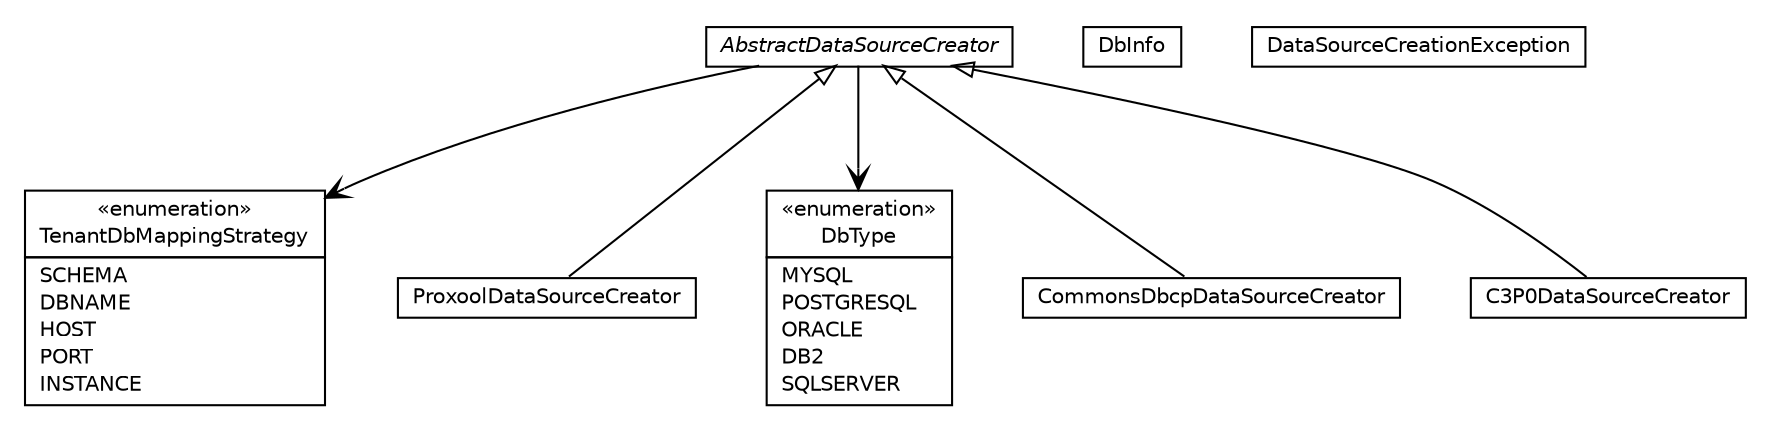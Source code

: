 #!/usr/local/bin/dot
#
# Class diagram 
# Generated by UMLGraph version R5_6_6-8-g8d7759 (http://www.umlgraph.org/)
#

digraph G {
	edge [fontname="Helvetica",fontsize=10,labelfontname="Helvetica",labelfontsize=10];
	node [fontname="Helvetica",fontsize=10,shape=plaintext];
	nodesep=0.25;
	ranksep=0.5;
	// org.dayatang.datasource4saas.dscreator.TenantDbMappingStrategy
	c14399 [label=<<table title="org.dayatang.datasource4saas.dscreator.TenantDbMappingStrategy" border="0" cellborder="1" cellspacing="0" cellpadding="2" port="p" href="./TenantDbMappingStrategy.html">
		<tr><td><table border="0" cellspacing="0" cellpadding="1">
<tr><td align="center" balign="center"> &#171;enumeration&#187; </td></tr>
<tr><td align="center" balign="center"> TenantDbMappingStrategy </td></tr>
		</table></td></tr>
		<tr><td><table border="0" cellspacing="0" cellpadding="1">
<tr><td align="left" balign="left"> SCHEMA </td></tr>
<tr><td align="left" balign="left"> DBNAME </td></tr>
<tr><td align="left" balign="left"> HOST </td></tr>
<tr><td align="left" balign="left"> PORT </td></tr>
<tr><td align="left" balign="left"> INSTANCE </td></tr>
		</table></td></tr>
		</table>>, URL="./TenantDbMappingStrategy.html", fontname="Helvetica", fontcolor="black", fontsize=10.0];
	// org.dayatang.datasource4saas.dscreator.ProxoolDataSourceCreator
	c14400 [label=<<table title="org.dayatang.datasource4saas.dscreator.ProxoolDataSourceCreator" border="0" cellborder="1" cellspacing="0" cellpadding="2" port="p" href="./ProxoolDataSourceCreator.html">
		<tr><td><table border="0" cellspacing="0" cellpadding="1">
<tr><td align="center" balign="center"> ProxoolDataSourceCreator </td></tr>
		</table></td></tr>
		</table>>, URL="./ProxoolDataSourceCreator.html", fontname="Helvetica", fontcolor="black", fontsize=10.0];
	// org.dayatang.datasource4saas.dscreator.DbType
	c14401 [label=<<table title="org.dayatang.datasource4saas.dscreator.DbType" border="0" cellborder="1" cellspacing="0" cellpadding="2" port="p" href="./DbType.html">
		<tr><td><table border="0" cellspacing="0" cellpadding="1">
<tr><td align="center" balign="center"> &#171;enumeration&#187; </td></tr>
<tr><td align="center" balign="center"> DbType </td></tr>
		</table></td></tr>
		<tr><td><table border="0" cellspacing="0" cellpadding="1">
<tr><td align="left" balign="left"> MYSQL </td></tr>
<tr><td align="left" balign="left"> POSTGRESQL </td></tr>
<tr><td align="left" balign="left"> ORACLE </td></tr>
<tr><td align="left" balign="left"> DB2 </td></tr>
<tr><td align="left" balign="left"> SQLSERVER </td></tr>
		</table></td></tr>
		</table>>, URL="./DbType.html", fontname="Helvetica", fontcolor="black", fontsize=10.0];
	// org.dayatang.datasource4saas.dscreator.DbInfo
	c14402 [label=<<table title="org.dayatang.datasource4saas.dscreator.DbInfo" border="0" cellborder="1" cellspacing="0" cellpadding="2" port="p" href="./DbInfo.html">
		<tr><td><table border="0" cellspacing="0" cellpadding="1">
<tr><td align="center" balign="center"> DbInfo </td></tr>
		</table></td></tr>
		</table>>, URL="./DbInfo.html", fontname="Helvetica", fontcolor="black", fontsize=10.0];
	// org.dayatang.datasource4saas.dscreator.DataSourceCreationException
	c14403 [label=<<table title="org.dayatang.datasource4saas.dscreator.DataSourceCreationException" border="0" cellborder="1" cellspacing="0" cellpadding="2" port="p" href="./DataSourceCreationException.html">
		<tr><td><table border="0" cellspacing="0" cellpadding="1">
<tr><td align="center" balign="center"> DataSourceCreationException </td></tr>
		</table></td></tr>
		</table>>, URL="./DataSourceCreationException.html", fontname="Helvetica", fontcolor="black", fontsize=10.0];
	// org.dayatang.datasource4saas.dscreator.CommonsDbcpDataSourceCreator
	c14404 [label=<<table title="org.dayatang.datasource4saas.dscreator.CommonsDbcpDataSourceCreator" border="0" cellborder="1" cellspacing="0" cellpadding="2" port="p" href="./CommonsDbcpDataSourceCreator.html">
		<tr><td><table border="0" cellspacing="0" cellpadding="1">
<tr><td align="center" balign="center"> CommonsDbcpDataSourceCreator </td></tr>
		</table></td></tr>
		</table>>, URL="./CommonsDbcpDataSourceCreator.html", fontname="Helvetica", fontcolor="black", fontsize=10.0];
	// org.dayatang.datasource4saas.dscreator.C3P0DataSourceCreator
	c14405 [label=<<table title="org.dayatang.datasource4saas.dscreator.C3P0DataSourceCreator" border="0" cellborder="1" cellspacing="0" cellpadding="2" port="p" href="./C3P0DataSourceCreator.html">
		<tr><td><table border="0" cellspacing="0" cellpadding="1">
<tr><td align="center" balign="center"> C3P0DataSourceCreator </td></tr>
		</table></td></tr>
		</table>>, URL="./C3P0DataSourceCreator.html", fontname="Helvetica", fontcolor="black", fontsize=10.0];
	// org.dayatang.datasource4saas.dscreator.AbstractDataSourceCreator
	c14406 [label=<<table title="org.dayatang.datasource4saas.dscreator.AbstractDataSourceCreator" border="0" cellborder="1" cellspacing="0" cellpadding="2" port="p" href="./AbstractDataSourceCreator.html">
		<tr><td><table border="0" cellspacing="0" cellpadding="1">
<tr><td align="center" balign="center"><font face="Helvetica-Oblique"> AbstractDataSourceCreator </font></td></tr>
		</table></td></tr>
		</table>>, URL="./AbstractDataSourceCreator.html", fontname="Helvetica", fontcolor="black", fontsize=10.0];
	//org.dayatang.datasource4saas.dscreator.ProxoolDataSourceCreator extends org.dayatang.datasource4saas.dscreator.AbstractDataSourceCreator
	c14406:p -> c14400:p [dir=back,arrowtail=empty];
	//org.dayatang.datasource4saas.dscreator.CommonsDbcpDataSourceCreator extends org.dayatang.datasource4saas.dscreator.AbstractDataSourceCreator
	c14406:p -> c14404:p [dir=back,arrowtail=empty];
	//org.dayatang.datasource4saas.dscreator.C3P0DataSourceCreator extends org.dayatang.datasource4saas.dscreator.AbstractDataSourceCreator
	c14406:p -> c14405:p [dir=back,arrowtail=empty];
	// org.dayatang.datasource4saas.dscreator.AbstractDataSourceCreator NAVASSOC org.dayatang.datasource4saas.dscreator.DbType
	c14406:p -> c14401:p [taillabel="", label=" "headlabel="", fontname="Helvetica", fontcolor="black", fontsize=10.0, color="black", arrowhead=open];
	// org.dayatang.datasource4saas.dscreator.AbstractDataSourceCreator NAVASSOC org.dayatang.datasource4saas.dscreator.TenantDbMappingStrategy
	c14406:p -> c14399:p [taillabel="", label=" "headlabel="", fontname="Helvetica", fontcolor="black", fontsize=10.0, color="black", arrowhead=open];
}

